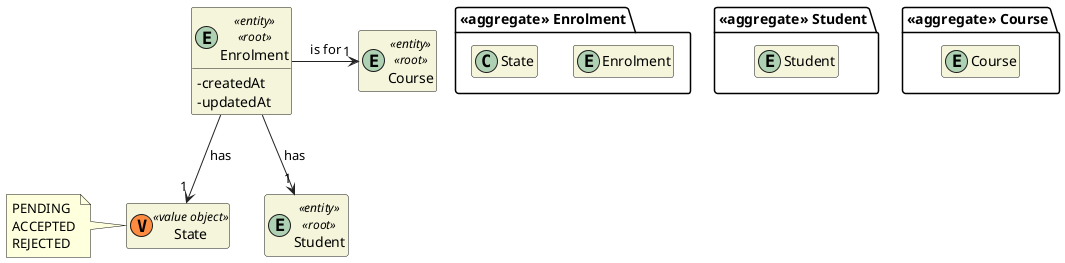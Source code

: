 @startuml US1003_DM
'https://plantuml.com/class-diagram

skinparam classAttributeIconSize 0
hide empty attributes
hide empty methods
skinparam classBackgroundColor beige
skinparam ArrowColor #222222

package "<<aggregate>> Enrolment" {
  entity Enrolment

  class State
}


entity Enrolment <<entity>> <<root>> {
  - createdAt
  - updatedAt
}

package "<<aggregate>> Student" {
  entity Student
}


entity Student <<entity>> <<root>> {
}

package "<<aggregate>> Course" {
  entity Course
}


entity Course <<entity>> <<root>> {
}

class State <<(V,#FF8B40) value object>> {}
note left of State
  PENDING
  ACCEPTED
  REJECTED
end note

Enrolment --> "1" State : has

Enrolment --> "1" Student : has
Enrolment -> "1" Course : is for

@enduml
